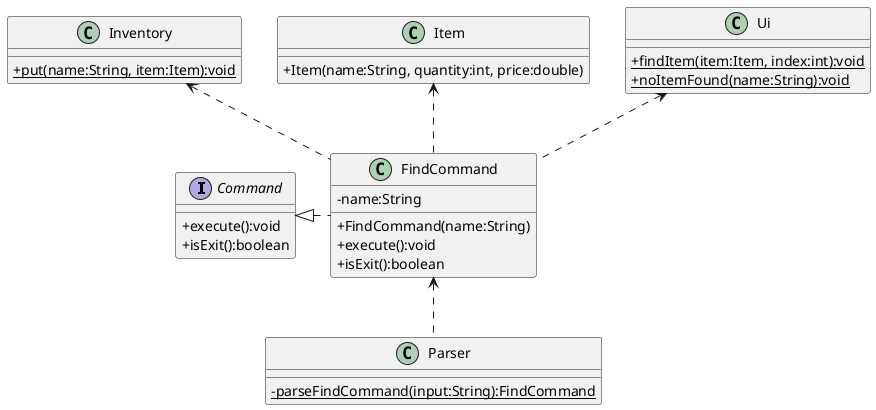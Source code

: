 @startuml
'https://plantuml.com/sequence-diagram
skinparam classAttributeIconSize 0

abstract class Command
class Inventory
class Item
class FindCommand
class Parser
class Ui

Command <|. FindCommand
Inventory <.. FindCommand
Item <.. FindCommand
Ui <.. FindCommand
FindCommand <.. Parser

interface Command {
    +execute():void
    +isExit():boolean
}

class FindCommand {
    -name:String
    +FindCommand(name:String)
    +execute():void
    +isExit():boolean
}

class Item {
    +Item(name:String, quantity:int, price:double)
}

class Inventory {
    {static}+put(name:String, item:Item):void
}

class Ui {
    {static}+findItem(item:Item, index:int):void
    {static}+noItemFound(name:String):void
}

class Parser {
    {static}-parseFindCommand(input:String):FindCommand
}
@enduml

@startuml
hide footbox
participant "SuperTracker" as SuperTracker <<class>> #f5e3a9
participant ":FindCommand" as FindCommand #cbf7f4
participant "Inventory" as Inventory <<class>> #d5eac2
participant "Ui" as Ui <<class>> #e5c2ea

SuperTracker -> FindCommand : execute()
activate FindCommand #cbf7f4

FindCommand --> FindCommand : isFound = 0

FindCommand -> Ui : findIntro()
activate Ui #e5c2ea
Ui --> FindCommand
deactivate Ui

FindCommand -> Inventory : items()
activate Inventory #d5eac2
Inventory --> FindCommand : items
deactivate Inventory

loop item:items
    alt check if item contains the word
    else word found
    FindCommand -> Ui : foundItem(item:String, index: int)
    activate Ui #e5c2ea
    Ui --> FindCommand
    deactivate Ui
    FindCommand --> FindCommand : isFound = 1
    end
end

opt word not found in items
FindCommand -> Ui : noItemFound(name:String)
activate Ui #e5c2ea
Ui --> FindCommand
deactivate Ui
end

FindCommand --> SuperTracker
deactivate FindCommand
@enduml